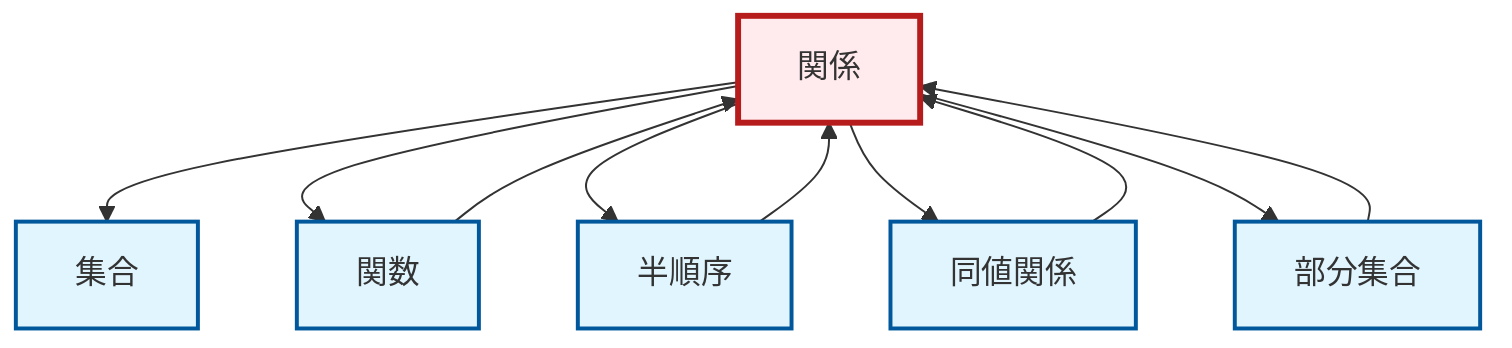 graph TD
    classDef definition fill:#e1f5fe,stroke:#01579b,stroke-width:2px
    classDef theorem fill:#f3e5f5,stroke:#4a148c,stroke-width:2px
    classDef axiom fill:#fff3e0,stroke:#e65100,stroke-width:2px
    classDef example fill:#e8f5e9,stroke:#1b5e20,stroke-width:2px
    classDef current fill:#ffebee,stroke:#b71c1c,stroke-width:3px
    def-set["集合"]:::definition
    def-relation["関係"]:::definition
    def-function["関数"]:::definition
    def-partial-order["半順序"]:::definition
    def-subset["部分集合"]:::definition
    def-equivalence-relation["同値関係"]:::definition
    def-function --> def-relation
    def-subset --> def-relation
    def-relation --> def-set
    def-equivalence-relation --> def-relation
    def-partial-order --> def-relation
    def-relation --> def-function
    def-relation --> def-partial-order
    def-relation --> def-equivalence-relation
    def-relation --> def-subset
    class def-relation current